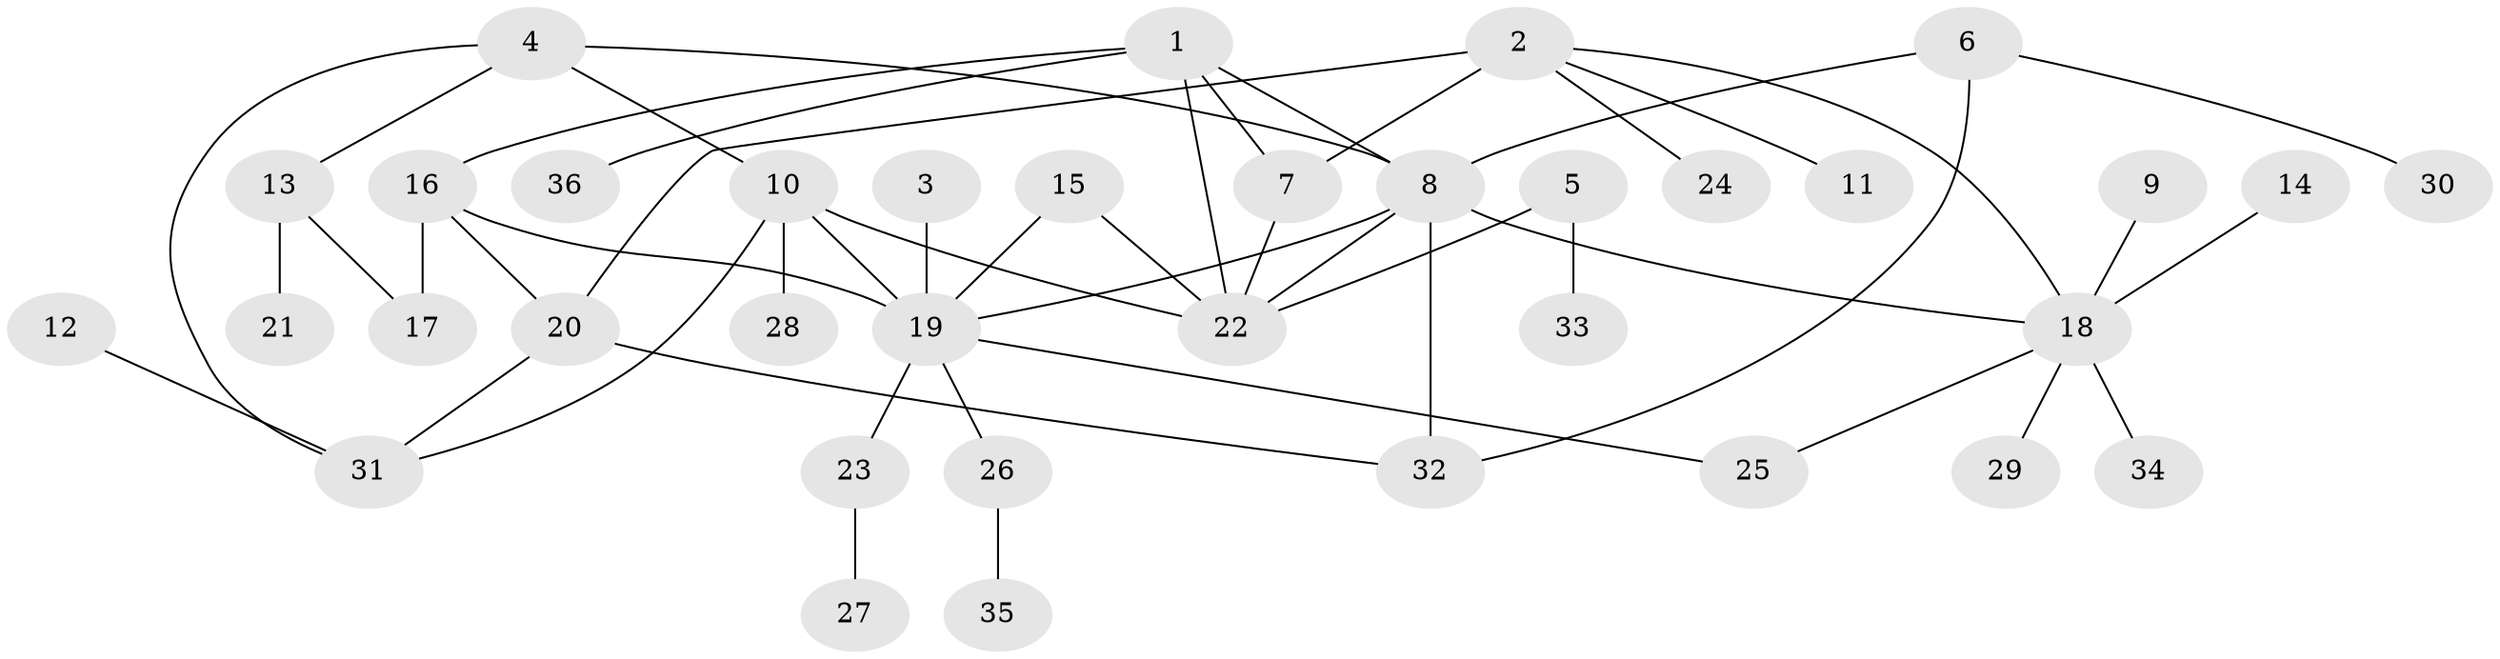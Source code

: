 // original degree distribution, {5: 0.08333333333333333, 6: 0.05555555555555555, 7: 0.027777777777777776, 8: 0.013888888888888888, 2: 0.20833333333333334, 11: 0.013888888888888888, 9: 0.013888888888888888, 4: 0.027777777777777776, 1: 0.5555555555555556}
// Generated by graph-tools (version 1.1) at 2025/37/03/04/25 23:37:45]
// undirected, 36 vertices, 49 edges
graph export_dot {
  node [color=gray90,style=filled];
  1;
  2;
  3;
  4;
  5;
  6;
  7;
  8;
  9;
  10;
  11;
  12;
  13;
  14;
  15;
  16;
  17;
  18;
  19;
  20;
  21;
  22;
  23;
  24;
  25;
  26;
  27;
  28;
  29;
  30;
  31;
  32;
  33;
  34;
  35;
  36;
  1 -- 7 [weight=1.0];
  1 -- 8 [weight=1.0];
  1 -- 16 [weight=1.0];
  1 -- 22 [weight=1.0];
  1 -- 36 [weight=1.0];
  2 -- 7 [weight=1.0];
  2 -- 11 [weight=1.0];
  2 -- 18 [weight=1.0];
  2 -- 20 [weight=2.0];
  2 -- 24 [weight=1.0];
  3 -- 19 [weight=1.0];
  4 -- 8 [weight=1.0];
  4 -- 10 [weight=1.0];
  4 -- 13 [weight=1.0];
  4 -- 31 [weight=1.0];
  5 -- 22 [weight=1.0];
  5 -- 33 [weight=1.0];
  6 -- 8 [weight=1.0];
  6 -- 30 [weight=1.0];
  6 -- 32 [weight=1.0];
  7 -- 22 [weight=1.0];
  8 -- 18 [weight=1.0];
  8 -- 19 [weight=1.0];
  8 -- 22 [weight=1.0];
  8 -- 32 [weight=1.0];
  9 -- 18 [weight=1.0];
  10 -- 19 [weight=1.0];
  10 -- 22 [weight=1.0];
  10 -- 28 [weight=1.0];
  10 -- 31 [weight=1.0];
  12 -- 31 [weight=1.0];
  13 -- 17 [weight=1.0];
  13 -- 21 [weight=1.0];
  14 -- 18 [weight=1.0];
  15 -- 19 [weight=1.0];
  15 -- 22 [weight=1.0];
  16 -- 17 [weight=1.0];
  16 -- 19 [weight=2.0];
  16 -- 20 [weight=1.0];
  18 -- 25 [weight=1.0];
  18 -- 29 [weight=1.0];
  18 -- 34 [weight=1.0];
  19 -- 23 [weight=1.0];
  19 -- 25 [weight=1.0];
  19 -- 26 [weight=1.0];
  20 -- 31 [weight=1.0];
  20 -- 32 [weight=1.0];
  23 -- 27 [weight=1.0];
  26 -- 35 [weight=1.0];
}
